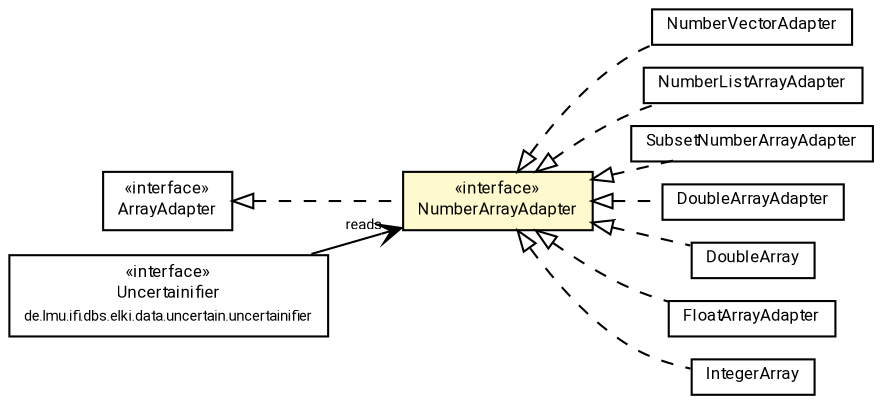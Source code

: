 #!/usr/local/bin/dot
#
# Class diagram 
# Generated by UMLGraph version R5_7_2-60-g0e99a6 (http://www.spinellis.gr/umlgraph/)
#

digraph G {
	graph [fontnames="svg"]
	edge [fontname="Roboto",fontsize=7,labelfontname="Roboto",labelfontsize=7,color="black"];
	node [fontname="Roboto",fontcolor="black",fontsize=8,shape=plaintext,margin=0,width=0,height=0];
	nodesep=0.15;
	ranksep=0.25;
	rankdir=LR;
	// de.lmu.ifi.dbs.elki.utilities.datastructures.arraylike.NumberVectorAdapter
	c7427734 [label=<<table title="de.lmu.ifi.dbs.elki.utilities.datastructures.arraylike.NumberVectorAdapter" border="0" cellborder="1" cellspacing="0" cellpadding="2" href="NumberVectorAdapter.html" target="_parent">
		<tr><td><table border="0" cellspacing="0" cellpadding="1">
		<tr><td align="center" balign="center"> <font face="Roboto">NumberVectorAdapter</font> </td></tr>
		</table></td></tr>
		</table>>, URL="NumberVectorAdapter.html"];
	// de.lmu.ifi.dbs.elki.utilities.datastructures.arraylike.ArrayAdapter<T, A>
	c7428676 [label=<<table title="de.lmu.ifi.dbs.elki.utilities.datastructures.arraylike.ArrayAdapter" border="0" cellborder="1" cellspacing="0" cellpadding="2" href="ArrayAdapter.html" target="_parent">
		<tr><td><table border="0" cellspacing="0" cellpadding="1">
		<tr><td align="center" balign="center"> &#171;interface&#187; </td></tr>
		<tr><td align="center" balign="center"> <font face="Roboto">ArrayAdapter</font> </td></tr>
		</table></td></tr>
		</table>>, URL="ArrayAdapter.html"];
	// de.lmu.ifi.dbs.elki.utilities.datastructures.arraylike.NumberListArrayAdapter<T extends java.lang.Number>
	c7428677 [label=<<table title="de.lmu.ifi.dbs.elki.utilities.datastructures.arraylike.NumberListArrayAdapter" border="0" cellborder="1" cellspacing="0" cellpadding="2" href="NumberListArrayAdapter.html" target="_parent">
		<tr><td><table border="0" cellspacing="0" cellpadding="1">
		<tr><td align="center" balign="center"> <font face="Roboto">NumberListArrayAdapter</font> </td></tr>
		</table></td></tr>
		</table>>, URL="NumberListArrayAdapter.html"];
	// de.lmu.ifi.dbs.elki.utilities.datastructures.arraylike.NumberArrayAdapter<N extends java.lang.Number, A>
	c7428679 [label=<<table title="de.lmu.ifi.dbs.elki.utilities.datastructures.arraylike.NumberArrayAdapter" border="0" cellborder="1" cellspacing="0" cellpadding="2" bgcolor="lemonChiffon" href="NumberArrayAdapter.html" target="_parent">
		<tr><td><table border="0" cellspacing="0" cellpadding="1">
		<tr><td align="center" balign="center"> &#171;interface&#187; </td></tr>
		<tr><td align="center" balign="center"> <font face="Roboto">NumberArrayAdapter</font> </td></tr>
		</table></td></tr>
		</table>>, URL="NumberArrayAdapter.html"];
	// de.lmu.ifi.dbs.elki.utilities.datastructures.arraylike.SubsetNumberArrayAdapter<T extends java.lang.Number, A>
	c7428680 [label=<<table title="de.lmu.ifi.dbs.elki.utilities.datastructures.arraylike.SubsetNumberArrayAdapter" border="0" cellborder="1" cellspacing="0" cellpadding="2" href="SubsetNumberArrayAdapter.html" target="_parent">
		<tr><td><table border="0" cellspacing="0" cellpadding="1">
		<tr><td align="center" balign="center"> <font face="Roboto">SubsetNumberArrayAdapter</font> </td></tr>
		</table></td></tr>
		</table>>, URL="SubsetNumberArrayAdapter.html"];
	// de.lmu.ifi.dbs.elki.utilities.datastructures.arraylike.DoubleArrayAdapter
	c7428761 [label=<<table title="de.lmu.ifi.dbs.elki.utilities.datastructures.arraylike.DoubleArrayAdapter" border="0" cellborder="1" cellspacing="0" cellpadding="2" href="DoubleArrayAdapter.html" target="_parent">
		<tr><td><table border="0" cellspacing="0" cellpadding="1">
		<tr><td align="center" balign="center"> <font face="Roboto">DoubleArrayAdapter</font> </td></tr>
		</table></td></tr>
		</table>>, URL="DoubleArrayAdapter.html"];
	// de.lmu.ifi.dbs.elki.utilities.datastructures.arraylike.DoubleArray
	c7428762 [label=<<table title="de.lmu.ifi.dbs.elki.utilities.datastructures.arraylike.DoubleArray" border="0" cellborder="1" cellspacing="0" cellpadding="2" href="DoubleArray.html" target="_parent">
		<tr><td><table border="0" cellspacing="0" cellpadding="1">
		<tr><td align="center" balign="center"> <font face="Roboto">DoubleArray</font> </td></tr>
		</table></td></tr>
		</table>>, URL="DoubleArray.html"];
	// de.lmu.ifi.dbs.elki.utilities.datastructures.arraylike.FloatArrayAdapter
	c7428763 [label=<<table title="de.lmu.ifi.dbs.elki.utilities.datastructures.arraylike.FloatArrayAdapter" border="0" cellborder="1" cellspacing="0" cellpadding="2" href="FloatArrayAdapter.html" target="_parent">
		<tr><td><table border="0" cellspacing="0" cellpadding="1">
		<tr><td align="center" balign="center"> <font face="Roboto">FloatArrayAdapter</font> </td></tr>
		</table></td></tr>
		</table>>, URL="FloatArrayAdapter.html"];
	// de.lmu.ifi.dbs.elki.utilities.datastructures.arraylike.IntegerArray
	c7428764 [label=<<table title="de.lmu.ifi.dbs.elki.utilities.datastructures.arraylike.IntegerArray" border="0" cellborder="1" cellspacing="0" cellpadding="2" href="IntegerArray.html" target="_parent">
		<tr><td><table border="0" cellspacing="0" cellpadding="1">
		<tr><td align="center" balign="center"> <font face="Roboto">IntegerArray</font> </td></tr>
		</table></td></tr>
		</table>>, URL="IntegerArray.html"];
	// de.lmu.ifi.dbs.elki.data.uncertain.uncertainifier.Uncertainifier<UO extends de.lmu.ifi.dbs.elki.data.uncertain.UncertainObject>
	c7429790 [label=<<table title="de.lmu.ifi.dbs.elki.data.uncertain.uncertainifier.Uncertainifier" border="0" cellborder="1" cellspacing="0" cellpadding="2" href="../../../data/uncertain/uncertainifier/Uncertainifier.html" target="_parent">
		<tr><td><table border="0" cellspacing="0" cellpadding="1">
		<tr><td align="center" balign="center"> &#171;interface&#187; </td></tr>
		<tr><td align="center" balign="center"> <font face="Roboto">Uncertainifier</font> </td></tr>
		<tr><td align="center" balign="center"> <font face="Roboto" point-size="7.0">de.lmu.ifi.dbs.elki.data.uncertain.uncertainifier</font> </td></tr>
		</table></td></tr>
		</table>>, URL="../../../data/uncertain/uncertainifier/Uncertainifier.html"];
	// de.lmu.ifi.dbs.elki.utilities.datastructures.arraylike.NumberVectorAdapter implements de.lmu.ifi.dbs.elki.utilities.datastructures.arraylike.NumberArrayAdapter<N extends java.lang.Number, A>
	c7428679 -> c7427734 [arrowtail=empty,style=dashed,dir=back,weight=9];
	// de.lmu.ifi.dbs.elki.utilities.datastructures.arraylike.NumberListArrayAdapter<T extends java.lang.Number> implements de.lmu.ifi.dbs.elki.utilities.datastructures.arraylike.NumberArrayAdapter<N extends java.lang.Number, A>
	c7428679 -> c7428677 [arrowtail=empty,style=dashed,dir=back,weight=9];
	// de.lmu.ifi.dbs.elki.utilities.datastructures.arraylike.NumberArrayAdapter<N extends java.lang.Number, A> implements de.lmu.ifi.dbs.elki.utilities.datastructures.arraylike.ArrayAdapter<T, A>
	c7428676 -> c7428679 [arrowtail=empty,style=dashed,dir=back,weight=9];
	// de.lmu.ifi.dbs.elki.utilities.datastructures.arraylike.SubsetNumberArrayAdapter<T extends java.lang.Number, A> implements de.lmu.ifi.dbs.elki.utilities.datastructures.arraylike.NumberArrayAdapter<N extends java.lang.Number, A>
	c7428679 -> c7428680 [arrowtail=empty,style=dashed,dir=back,weight=9];
	// de.lmu.ifi.dbs.elki.utilities.datastructures.arraylike.DoubleArrayAdapter implements de.lmu.ifi.dbs.elki.utilities.datastructures.arraylike.NumberArrayAdapter<N extends java.lang.Number, A>
	c7428679 -> c7428761 [arrowtail=empty,style=dashed,dir=back,weight=9];
	// de.lmu.ifi.dbs.elki.utilities.datastructures.arraylike.DoubleArray implements de.lmu.ifi.dbs.elki.utilities.datastructures.arraylike.NumberArrayAdapter<N extends java.lang.Number, A>
	c7428679 -> c7428762 [arrowtail=empty,style=dashed,dir=back,weight=9];
	// de.lmu.ifi.dbs.elki.utilities.datastructures.arraylike.FloatArrayAdapter implements de.lmu.ifi.dbs.elki.utilities.datastructures.arraylike.NumberArrayAdapter<N extends java.lang.Number, A>
	c7428679 -> c7428763 [arrowtail=empty,style=dashed,dir=back,weight=9];
	// de.lmu.ifi.dbs.elki.utilities.datastructures.arraylike.IntegerArray implements de.lmu.ifi.dbs.elki.utilities.datastructures.arraylike.NumberArrayAdapter<N extends java.lang.Number, A>
	c7428679 -> c7428764 [arrowtail=empty,style=dashed,dir=back,weight=9];
	// de.lmu.ifi.dbs.elki.data.uncertain.uncertainifier.Uncertainifier<UO extends de.lmu.ifi.dbs.elki.data.uncertain.UncertainObject> navassoc de.lmu.ifi.dbs.elki.utilities.datastructures.arraylike.NumberArrayAdapter<N extends java.lang.Number, A>
	c7429790 -> c7428679 [arrowhead=open,weight=1,label="reads"];
}

